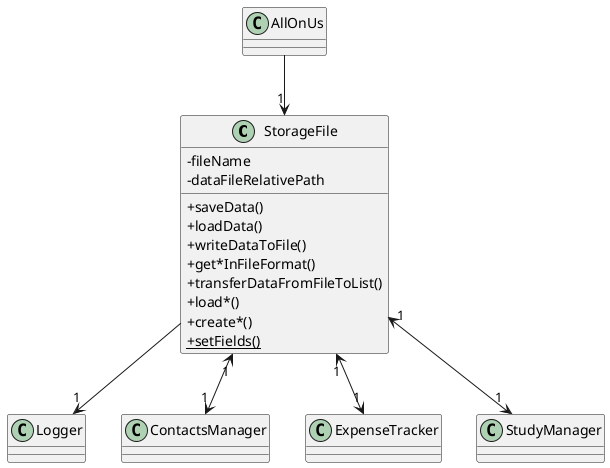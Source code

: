 @startuml
'https://plantuml.com/class-diagram

skinparam classAttributeIconSize 0
skinparam guillemet false

class StorageFile
StorageFile : -fileName
StorageFile : -dataFileRelativePath
StorageFile : +saveData()
StorageFile : +loadData()
StorageFile : +writeDataToFile()
StorageFile : +get*InFileFormat()
StorageFile : +transferDataFromFileToList()
StorageFile : +load*()
StorageFile : +create*()
StorageFile : <u>+setFields()



class Logger

class ContactsManager

class ExpenseTracker

class StudyManager

class AllOnUs

AllOnUs --> "1" StorageFile
StorageFile --> "1" Logger
StorageFile "1" <--> "1" StudyManager
StorageFile "1" <--> "1" ContactsManager
StorageFile "1" <--> "1" ExpenseTracker

@enduml

